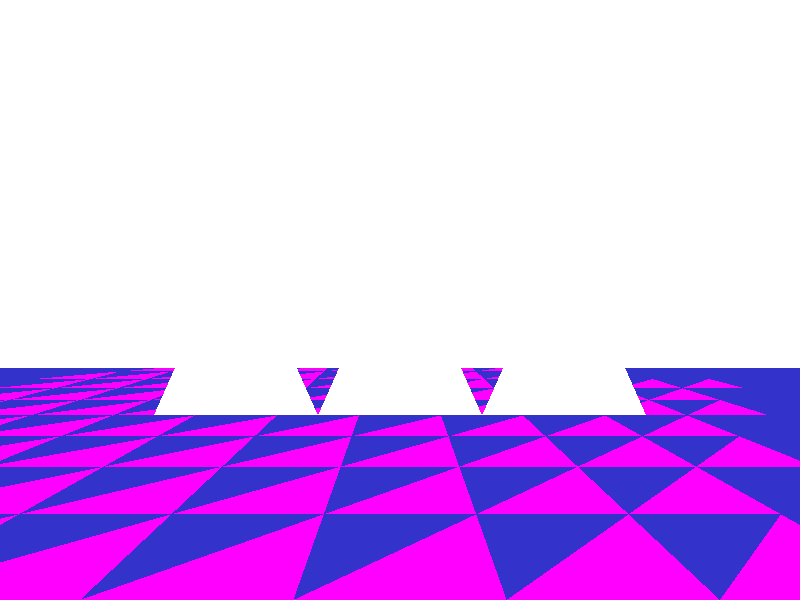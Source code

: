 // cs473, recurses
camera {
  location  <0, 0, 14>
  up        <0,  1,  0>
  right     <1.5, 0,  0>
  look_at   <0, 0, 0>
}


light_source {<-5, 3, 0> color rgb <1.0, 0.0, 1.0>}
light_source {<5, 10, 5> color rgb <0.3, 0.4, 0.5>}

// floor
plane {<0, 1, 0>, -4
  pigment {color rgb <0.2, 0.2, 0.8>}
  finish {ambient 0.4 diffuse 0.2}
  translate <0, -1, 0>
}


// back wall
plane {<0, 0, -1>, 30
  pigment {color rgb <1.0, 1.0, 1.0>}
  finish {ambient 0.4 diffuse 0.2}
}

// pyramid
// bottom row front
triangle {
  <-1, 0, 0>,
  <0, 2, 0>,
  <1, 0, 0>
  scale <4, 4, 4>
  translate <-8, -4.9999, -12>
  pigment {color rgb <1.0, 1.0, 1.0>}
  finish {ambient 0.4 diffuse 0.5}
}
triangle {
  <-1, 0, 0>,
  <0, 2, 0>,
  <1, 0, 0>
  scale <4, 4, 4>
  translate <0, -4.9999, -12>
  pigment {color rgb <1.0, 1.0, 1.0>}
  finish {ambient 0.4 diffuse 0.5}
}
triangle {
  <-1, 0, 0>,
  <0, 2, 0>,
  <1, 0, 0>
  scale <4, 4, 4>
  translate <8, -4.9999, -12>
  pigment {color rgb <1.0, 1.0, 1.0>}
  finish {ambient 0.4 diffuse 0.5}
}

// middle row
triangle {
  <-1, 0, 0>,
  <0, 2, 0>,
  <1, 0, 0>
  scale <4, 4, 4>
  translate <-4, 3, -12>
  pigment {color rgb <1.0, 1.0, 1.0>}
  finish {ambient 0.4 diffuse 0.5}
}
triangle {
  <-1, 0, 0>,
  <0, 2, 0>,
  <1, 0, 0>
  scale <4, 4, 4>
  translate <4, 3, -12>
  pigment {color rgb <1.0, 1.0, 1.0>}
  finish {ambient 0.4 diffuse 0.5}
}

// top row
triangle {
  <-1, 0, 0>,
  <0, 2, 0>,
  <1, 0, 0>
  scale <4, 4, 4>
  translate <0, 11, -12>
  pigment {color rgb <1.0, 1.0, 1.0>}
  finish {ambient 0.4 diffuse 0.5}
}


// tile the floor
// leftmost column
triangle {
  <0, 0, 0>,
  <1, 0, 0>,
  <0, 0, -1>
  scale <4, 4, 4>
  translate <-22, -4.9999, -20>
  pigment {color rgb <1.0, 0.0, 1.0>}
  finish {ambient 0.4 diffuse 0.5}
}

// one column to the right
triangle {
  <0, 0, 0>,
  <1, 0, 0>,
  <0, 0, -1>
  scale <4, 4, 4>
  translate <-18, -4.9999, -12>
  pigment {color rgb <1.0, 0.0, 1.0>}
  finish {ambient 0.4 diffuse 0.5}
}

triangle {
  <0, 0, 0>,
  <1, 0, 0>,
  <0, 0, -1>
  scale <4, 4, 4>
  translate <-18, -4.9999, -16>
  pigment {color rgb <1.0, 0.0, 1.0>}
  finish {ambient 0.4 diffuse 0.5}
}

triangle {
  <0, 0, 0>,
  <1, 0, 0>,
  <0, 0, -1>
  scale <4, 4, 4>
  translate <-18, -4.9999, -20>
  pigment {color rgb <1.0, 0.0, 1.0>}
  finish {ambient 0.4 diffuse 0.5}
}

// one column to the right
triangle {
  <0, 0, 0>,
  <1, 0, 0>,
  <0, 0, -1>
  scale <4, 4, 4>
  translate <-14, -4.9999, -4>
  pigment {color rgb <1.0, 0.0, 1.0>}
  finish {ambient 0.4 diffuse 0.5}
}

triangle {
  <0, 0, 0>,
  <1, 0, 0>,
  <0, 0, -1>
  scale <4, 4, 4>
  translate <-14, -4.9999, -8>
  pigment {color rgb <1.0, 0.0, 1.0>}
  finish {ambient 0.4 diffuse 0.5}
}

triangle {
  <0, 0, 0>,
  <1, 0, 0>,
  <0, 0, -1>
  scale <4, 4, 4>
  translate <-14, -4.9999, -12>
  pigment {color rgb <1.0, 0.0, 1.0>}
  finish {ambient 0.4 diffuse 0.5}
}
triangle {
  <0, 0, 0>,
  <1, 0, 0>,
  <0, 0, -1>
  scale <4, 4, 4>
  translate <-14, -4.9999, -16>
  pigment {color rgb <1.0, 0.0, 1.0>}
  finish {ambient 0.4 diffuse 0.5}
}

triangle {
  <0, 0, 0>,
  <1, 0, 0>,
  <0, 0, -1>
  scale <4, 4, 4>
  translate <-14, -4.9999, -20>
  pigment {color rgb <1.0, 0.0, 1.0>}
  finish {ambient 0.4 diffuse 0.5}
}

triangle {
  <0, 0, 0>,
  <1, 0, 0>,
  <0, 0, -1>
  scale <4, 4, 4>
  translate <-14, -4.9999, -24>
  pigment {color rgb <1.0, 0.0, 1.0>}
  finish {ambient 0.4 diffuse 0.5}
}

// one column to the right
triangle {
  <0, 0, 0>,
  <1, 0, 0>,
  <0, 0, -1>
  scale <4, 4, 4>
  translate <-10, -4.9999, 4>
  pigment {color rgb <1.0, 0.0, 1.0>}
  finish {ambient 0.4 diffuse 0.5}
}

triangle {
  <0, 0, 0>,
  <1, 0, 0>,
  <0, 0, -1>
  scale <4, 4, 4>
  translate <-10, -4.9999, 0>
  pigment {color rgb <1.0, 0.0, 1.0>}
  finish {ambient 0.4 diffuse 0.5}
}

triangle {
  <0, 0, 0>,
  <1, 0, 0>,
  <0, 0, -1>
  scale <4, 4, 4>
  translate <-10, -4.9999, -4>
  pigment {color rgb <1.0, 0.0, 1.0>}
  finish {ambient 0.4 diffuse 0.5}
}

triangle {
  <0, 0, 0>,
  <1, 0, 0>,
  <0, 0, -1>
  scale <4, 4, 4>
  translate <-10, -4.9999, -8>
  pigment {color rgb <1.0, 0.0, 1.0>}
  finish {ambient 0.4 diffuse 0.5}
}

triangle {
  <0, 0, 0>,
  <1, 0, 0>,
  <0, 0, -1>
  scale <4, 4, 4>
  translate <-10, -4.9999, -8>
  pigment {color rgb <1.0, 0.0, 1.0>}
  finish {ambient 0.4 diffuse 0.5}
}

triangle {
  <0, 0, 0>,
  <1, 0, 0>,
  <0, 0, -1>
  scale <4, 4, 4>
  translate <-10, -4.9999, -12>
  pigment {color rgb <1.0, 0.0, 1.0>}
  finish {ambient 0.4 diffuse 0.5}
}

triangle {
  <0, 0, 0>,
  <1, 0, 0>,
  <0, 0, -1>
  scale <4, 4, 4>
  translate <-10, -4.9999, -16>
  pigment {color rgb <1.0, 0.0, 1.0>}
  finish {ambient 0.4 diffuse 0.5}
}

triangle {
  <0, 0, 0>,
  <1, 0, 0>,
  <0, 0, -1>
  scale <4, 4, 4>
  translate <-10, -4.9999, -20>
  pigment {color rgb <1.0, 0.0, 1.0>}
  finish {ambient 0.4 diffuse 0.5}
}

triangle {
  <0, 0, 0>,
  <1, 0, 0>,
  <0, 0, -1>
  scale <4, 4, 4>
  translate <-10, -4.9999, -24>
  pigment {color rgb <1.0, 0.0, 1.0>}
  finish {ambient 0.4 diffuse 0.5}
}

triangle {
  <0, 0, 0>,
  <1, 0, 0>,
  <0, 0, -1>
  scale <4, 4, 4>
  translate <-10, -4.9999, -28>
  pigment {color rgb <1.0, 0.0, 1.0>}
  finish {ambient 0.4 diffuse 0.5}
}

triangle {
  <0, 0, 0>,
  <1, 0, 0>,
  <0, 0, -1>
  scale <4, 4, 4>
  translate <-10, -4.9999, -32>
  pigment {color rgb <1.0, 0.0, 1.0>}
  finish {ambient 0.4 diffuse 0.5}
}

triangle {
  <0, 0, 0>,
  <1, 0, 0>,
  <0, 0, -1>
  scale <4, 4, 4>
  translate <-10, -4.9999, -36>
  pigment {color rgb <1.0, 0.0, 1.0>}
  finish {ambient 0.4 diffuse 0.5}
}

triangle {
  <0, 0, 0>,
  <1, 0, 0>,
  <0, 0, -1>
  scale <4, 4, 4>
  translate <-10, -4.9999, -40>
  pigment {color rgb <1.0, 0.0, 1.0>}
  finish {ambient 0.4 diffuse 0.5}
}


// one column to the right
triangle {
  <0, 0, 0>,
  <1, 0, 0>,
  <0, 0, -1>
  scale <4, 4, 4>
  translate <-6, -4.9999, 4>
  pigment {color rgb <1.0, 0.0, 1.0>}
  finish {ambient 0.4 diffuse 0.5}
}

triangle {
  <0, 0, 0>,
  <1, 0, 0>,
  <0, 0, -1>
  scale <4, 4, 4>
  translate <-6, -4.9999, 0>
  pigment {color rgb <1.0, 0.0, 1.0>}
  finish {ambient 0.4 diffuse 0.5}
}

triangle {
  <0, 0, 0>,
  <1, 0, 0>,
  <0, 0, -1>
  scale <4, 4, 4>
  translate <-6, -4.9999, -4>
  pigment {color rgb <1.0, 0.0, 1.0>}
  finish {ambient 0.4 diffuse 0.5}
}

triangle {
  <0, 0, 0>,
  <1, 0, 0>,
  <0, 0, -1>
  scale <4, 4, 4>
  translate <-6, -4.9999, -8>
  pigment {color rgb <1.0, 0.0, 1.0>}
  finish {ambient 0.4 diffuse 0.5}
}

triangle {
  <0, 0, 0>,
  <1, 0, 0>,
  <0, 0, -1>
  scale <4, 4, 4>
  translate <-6, -4.9999, -12>
  pigment {color rgb <1.0, 0.0, 1.0>}
  finish {ambient 0.4 diffuse 0.5}
}

triangle {
  <0, 0, 0>,
  <1, 0, 0>,
  <0, 0, -1>
  scale <4, 4, 4>
  translate <-6, -4.9999, -16>
  pigment {color rgb <1.0, 0.0, 1.0>}
  finish {ambient 0.4 diffuse 0.5}
}

triangle {
  <0, 0, 0>,
  <1, 0, 0>,
  <0, 0, -1>
  scale <4, 4, 4>
  translate <-6, -4.9999, -20>
  pigment {color rgb <1.0, 0.0, 1.0>}
  finish {ambient 0.4 diffuse 0.5}
}

triangle {
  <0, 0, 0>,
  <1, 0, 0>,
  <0, 0, -1>
  scale <4, 4, 4>
  translate <-6, -4.9999, -24>
  pigment {color rgb <1.0, 0.0, 1.0>}
  finish {ambient 0.4 diffuse 0.5}
}

triangle {
  <0, 0, 0>,
  <1, 0, 0>,
  <0, 0, -1>
  scale <4, 4, 4>
  translate <-6, -4.9999, -28>
  pigment {color rgb <1.0, 0.0, 1.0>}
  finish {ambient 0.4 diffuse 0.5}
}

triangle {
  <0, 0, 0>,
  <1, 0, 0>,
  <0, 0, -1>
  scale <4, 4, 4>
  translate <-6, -4.9999, -32>
  pigment {color rgb <1.0, 0.0, 1.0>}
  finish {ambient 0.4 diffuse 0.5}
}

triangle {
  <0, 0, 0>,
  <1, 0, 0>,
  <0, 0, -1>
  scale <4, 4, 4>
  translate <-6, -4.9999, -36>
  pigment {color rgb <1.0, 0.0, 1.0>}
  finish {ambient 0.4 diffuse 0.5}
}

triangle {
  <0, 0, 0>,
  <1, 0, 0>,
  <0, 0, -1>
  scale <4, 4, 4>
  translate <-6, -4.9999, -40>
  pigment {color rgb <1.0, 0.0, 1.0>}
  finish {ambient 0.4 diffuse 0.5}
}

triangle {
  <0, 0, 0>,
  <1, 0, 0>,
  <0, 0, -1>
  scale <4, 4, 4>
  translate <-6, -4.9999, -44>
  pigment {color rgb <1.0, 0.0, 1.0>}
  finish {ambient 0.4 diffuse 0.5}
}

triangle {
  <0, 0, 0>,
  <1, 0, 0>,
  <0, 0, -1>
  scale <4, 4, 4>
  translate <-6, -4.9999, -48>
  pigment {color rgb <1.0, 0.0, 1.0>}
  finish {ambient 0.4 diffuse 0.5}
}


// one more column to the right
triangle {
  <0, 0, 0>,
  <1, 0, 0>,
  <0, 0, -1>
  scale <4, 4, 4>
  translate <-2, -4.9999, 4>
  pigment {color rgb <1.0, 0.0, 1.0>}
  finish {ambient 0.4 diffuse 0.5}
}

triangle {
  <0, 0, 0>,
  <1, 0, 0>,
  <0, 0, -1>
  scale <4, 4, 4>
  translate <-2, -4.9999, 0>
  pigment {color rgb <1.0, 0.0, 1.0>}
  finish {ambient 0.4 diffuse 0.5}
}

triangle {
  <0, 0, 0>,
  <1, 0, 0>,
  <0, 0, -1>
  scale <4, 4, 4>
  translate <-2, -4.9999, -4>
  pigment {color rgb <1.0, 0.0, 1.0>}
  finish {ambient 0.4 diffuse 0.5}
}

triangle {
  <0, 0, 0>,
  <1, 0, 0>,
  <0, 0, -1>
  scale <4, 4, 4>
  translate <-2, -4.9999, -8>
  pigment {color rgb <1.0, 0.0, 1.0>}
  finish {ambient 0.4 diffuse 0.5}
}

triangle {
  <0, 0, 0>,
  <1, 0, 0>,
  <0, 0, -1>
  scale <4, 4, 4>
  translate <-2, -4.9999, -12>
  pigment {color rgb <1.0, 0.0, 1.0>}
  finish {ambient 0.4 diffuse 0.5}
}

triangle {
  <0, 0, 0>,
  <1, 0, 0>,
  <0, 0, -1>
  scale <4, 4, 4>
  translate <-2, -4.9999, -16>
  pigment {color rgb <1.0, 0.0, 1.0>}
  finish {ambient 0.4 diffuse 0.5}
}

triangle {
  <0, 0, 0>,
  <1, 0, 0>,
  <0, 0, -1>
  scale <4, 4, 4>
  translate <-2, -4.9999, -20>
  pigment {color rgb <1.0, 0.0, 1.0>}
  finish {ambient 0.4 diffuse 0.5}
}

triangle {
  <0, 0, 0>,
  <1, 0, 0>,
  <0, 0, -1>
  scale <4, 4, 4>
  translate <-2, -4.9999, -24>
  pigment {color rgb <1.0, 0.0, 1.0>}
  finish {ambient 0.4 diffuse 0.5}
}

triangle {
  <0, 0, 0>,
  <1, 0, 0>,
  <0, 0, -1>
  scale <4, 4, 4>
  translate <-2, -4.9999, -28>
  pigment {color rgb <1.0, 0.0, 1.0>}
  finish {ambient 0.4 diffuse 0.5}
}

triangle {
  <0, 0, 0>,
  <1, 0, 0>,
  <0, 0, -1>
  scale <4, 4, 4>
  translate <-2, -4.9999, -32>
  pigment {color rgb <1.0, 0.0, 1.0>}
  finish {ambient 0.4 diffuse 0.5}
}

triangle {
  <0, 0, 0>,
  <1, 0, 0>,
  <0, 0, -1>
  scale <4, 4, 4>
  translate <-2, -4.9999, -36>
  pigment {color rgb <1.0, 0.0, 1.0>}
  finish {ambient 0.4 diffuse 0.5}
}


// one more column to the right

triangle {
  <0, 0, 0>,
  <1, 0, 0>,
  <0, 0, -1>
  scale <4, 4, 4>
  translate <2, -4.9999, 4>
  pigment {color rgb <1.0, 0.0, 1.0>}
  finish {ambient 0.4 diffuse 0.5}
}


triangle {
  <0, 0, 0>,
  <1, 0, 0>,
  <0, 0, -1>
  scale <4, 4, 4>
  translate <2, -4.9999, 0>
  pigment {color rgb <1.0, 0.0, 1.0>}
  finish {ambient 0.4 diffuse 0.5}
}


triangle {
  <0, 0, 0>,
  <1, 0, 0>,
  <0, 0, -1>
  scale <4, 4, 4>
  translate <2, -4.9999, -4>
  pigment {color rgb <1.0, 0.0, 1.0>}
  finish {ambient 0.4 diffuse 0.5}
}


triangle {
  <0, 0, 0>,
  <1, 0, 0>,
  <0, 0, -1>
  scale <4, 4, 4>
  translate <2, -4.9999, -8>
  pigment {color rgb <1.0, 0.0, 1.0>}
  finish {ambient 0.4 diffuse 0.5}
}


triangle {
  <0, 0, 0>,
  <1, 0, 0>,
  <0, 0, -1>
  scale <4, 4, 4>
  translate <2, -4.9999, -12>
  pigment {color rgb <1.0, 0.0, 1.0>}
  finish {ambient 0.4 diffuse 0.5}
}


triangle {
  <0, 0, 0>,
  <1, 0, 0>,
  <0, 0, -1>
  scale <4, 4, 4>
  translate <2, -4.9999, -16>
  pigment {color rgb <1.0, 0.0, 1.0>}
  finish {ambient 0.4 diffuse 0.5}
}


triangle {
  <0, 0, 0>,
  <1, 0, 0>,
  <0, 0, -1>
  scale <4, 4, 4>
  translate <2, -4.9999, -20>
  pigment {color rgb <1.0, 0.0, 1.0>}
  finish {ambient 0.4 diffuse 0.5}
}


triangle {
  <0, 0, 0>,
  <1, 0, 0>,
  <0, 0, -1>
  scale <4, 4, 4>
  translate <2, -4.9999, -24>
  pigment {color rgb <1.0, 0.0, 1.0>}
  finish {ambient 0.4 diffuse 0.5}
}


triangle {
  <0, 0, 0>,
  <1, 0, 0>,
  <0, 0, -1>
  scale <4, 4, 4>
  translate <2, -4.9999, -28>
  pigment {color rgb <1.0, 0.0, 1.0>}
  finish {ambient 0.4 diffuse 0.5}
}


// one more column to the right
triangle {
  <0, 0, 0>,
  <1, 0, 0>,
  <0, 0, -1>
  scale <4, 4, 4>
  translate <6, -4.9999, 4>
  pigment {color rgb <1.0, 0.0, 1.0>}
  finish {ambient 0.4 diffuse 0.5}
}

triangle {
  <0, 0, 0>,
  <1, 0, 0>,
  <0, 0, -1>
  scale <4, 4, 4>
  translate <6, -4.9999, 0>
  pigment {color rgb <1.0, 0.0, 1.0>}
  finish {ambient 0.4 diffuse 0.5}
}

triangle {
  <0, 0, 0>,
  <1, 0, 0>,
  <0, 0, -1>
  scale <4, 4, 4>
  translate <6, -4.9999, -4>
  pigment {color rgb <1.0, 0.0, 1.0>}
  finish {ambient 0.4 diffuse 0.5}
}

triangle {
  <0, 0, 0>,
  <1, 0, 0>,
  <0, 0, -1>
  scale <4, 4, 4>
  translate <6, -4.9999, -8>
  pigment {color rgb <1.0, 0.0, 1.0>}
  finish {ambient 0.4 diffuse 0.5}
}

triangle {
  <0, 0, 0>,
  <1, 0, 0>,
  <0, 0, -1>
  scale <4, 4, 4>
  translate <6, -4.9999, -12>
  pigment {color rgb <1.0, 0.0, 1.0>}
  finish {ambient 0.4 diffuse 0.5}
}

triangle {
  <0, 0, 0>,
  <1, 0, 0>,
  <0, 0, -1>
  scale <4, 4, 4>
  translate <6, -4.9999, -16>
  pigment {color rgb <1.0, 0.0, 1.0>}
  finish {ambient 0.4 diffuse 0.5}
}

triangle {
  <0, 0, 0>,
  <1, 0, 0>,
  <0, 0, -1>
  scale <4, 4, 4>
  translate <6, -4.9999, -20>
  pigment {color rgb <1.0, 0.0, 1.0>}
  finish {ambient 0.4 diffuse 0.5}
}

triangle {
  <0, 0, 0>,
  <1, 0, 0>,
  <0, 0, -1>
  scale <4, 4, 4>
  translate <6, -4.9999, -24>
  pigment {color rgb <1.0, 0.0, 1.0>}
  finish {ambient 0.4 diffuse 0.5}
}

triangle {
  <0, 0, 0>,
  <1, 0, 0>,
  <0, 0, -1>
  scale <4, 4, 4>
  translate <6, -4.9999, -28>
  pigment {color rgb <1.0, 0.0, 1.0>}
  finish {ambient 0.4 diffuse 0.5}
}

// one more column to the right
triangle {
  <0, 0, 0>,
  <1, 0, 0>,
  <0, 0, -1>
  scale <4, 4, 4>
  translate <10, -4.9999, 4>
  pigment {color rgb <1.0, 0.0, 1.0>}
  finish {ambient 0.4 diffuse 0.5}
}

triangle {
  <0, 0, 0>,
  <1, 0, 0>,
  <0, 0, -1>
  scale <4, 4, 4>
  translate <10, -4.9999, 0>
  pigment {color rgb <1.0, 0.0, 1.0>}
  finish {ambient 0.4 diffuse 0.5}
}

triangle {
  <0, 0, 0>,
  <1, 0, 0>,
  <0, 0, -1>
  scale <4, 4, 4>
  translate <10, -4.9999, -4>
  pigment {color rgb <1.0, 0.0, 1.0>}
  finish {ambient 0.4 diffuse 0.5}
}

triangle {
  <0, 0, 0>,
  <1, 0, 0>,
  <0, 0, -1>
  scale <4, 4, 4>
  translate <10, -4.9999, -8>
  pigment {color rgb <1.0, 0.0, 1.0>}
  finish {ambient 0.4 diffuse 0.5}
}

triangle {
  <0, 0, 0>,
  <1, 0, 0>,
  <0, 0, -1>
  scale <4, 4, 4>
  translate <10, -4.9999, -12>
  pigment {color rgb <1.0, 0.0, 1.0>}
  finish {ambient 0.4 diffuse 0.5}
}

triangle {
  <0, 0, 0>,
  <1, 0, 0>,
  <0, 0, -1>
  scale <4, 4, 4>
  translate <10, -4.9999, -16>
  pigment {color rgb <1.0, 0.0, 1.0>}
  finish {ambient 0.4 diffuse 0.5}
}

triangle {
  <0, 0, 0>,
  <1, 0, 0>,
  <0, 0, -1>
  scale <4, 4, 4>
  translate <10, -4.9999, -20>
  pigment {color rgb <1.0, 0.0, 1.0>}
  finish {ambient 0.4 diffuse 0.5}
}

triangle {
  <0, 0, 0>,
  <1, 0, 0>,
  <0, 0, -1>
  scale <4, 4, 4>
  translate <10, -4.9999, -24>
  pigment {color rgb <1.0, 0.0, 1.0>}
  finish {ambient 0.4 diffuse 0.5}
}

triangle {
  <0, 0, 0>,
  <1, 0, 0>,
  <0, 0, -1>
  scale <4, 4, 4>
  translate <10, -4.9999, -28>
  pigment {color rgb <1.0, 0.0, 1.0>}
  finish {ambient 0.4 diffuse 0.5}
}

// one more column to the right
triangle {
  <0, 0, 0>,
  <1, 0, 0>,
  <0, 0, -1>
  scale <4, 4, 4>
  translate <14, -4.9999, -4>
  pigment {color rgb <1.0, 0.0, 1.0>}
  finish {ambient 0.4 diffuse 0.5}
}

triangle {
  <0, 0, 0>,
  <1, 0, 0>,
  <0, 0, -1>
  scale <4, 4, 4>
  translate <14, -4.9999, -8>
  pigment {color rgb <1.0, 0.0, 1.0>}
  finish {ambient 0.4 diffuse 0.5}
}

triangle {
  <0, 0, 0>,
  <1, 0, 0>,
  <0, 0, -1>
  scale <4, 4, 4>
  translate <14, -4.9999, -12>
  pigment {color rgb <1.0, 0.0, 1.0>}
  finish {ambient 0.4 diffuse 0.5}
}

triangle {
  <0, 0, 0>,
  <1, 0, 0>,
  <0, 0, -1>
  scale <4, 4, 4>
  translate <14, -4.9999, -16>
  pigment {color rgb <1.0, 0.0, 1.0>}
  finish {ambient 0.4 diffuse 0.5}
}

triangle {
  <0, 0, 0>,
  <1, 0, 0>,
  <0, 0, -1>
  scale <4, 4, 4>
  translate <14, -4.9999, -20>
  pigment {color rgb <1.0, 0.0, 1.0>}
  finish {ambient 0.4 diffuse 0.5}
}

triangle {
  <0, 0, 0>,
  <1, 0, 0>,
  <0, 0, -1>
  scale <4, 4, 4>
  translate <14, -4.9999, -24>
  pigment {color rgb <1.0, 0.0, 1.0>}
  finish {ambient 0.4 diffuse 0.5}
}

// one more column to the right
triangle {
  <0, 0, 0>,
  <1, 0, 0>,
  <0, 0, -1>
  scale <4, 4, 4>
  translate <18, -4.9999, -8>
  pigment {color rgb <1.0, 0.0, 1.0>}
  finish {ambient 0.4 diffuse 0.5}
}

triangle {
  <0, 0, 0>,
  <1, 0, 0>,
  <0, 0, -1>
  scale <4, 4, 4>
  translate <18, -4.9999, -12>
  pigment {color rgb <1.0, 0.0, 1.0>}
  finish {ambient 0.4 diffuse 0.5}
}

triangle {
  <0, 0, 0>,
  <1, 0, 0>,
  <0, 0, -1>
  scale <4, 4, 4>
  translate <18, -4.9999, -16>
  pigment {color rgb <1.0, 0.0, 1.0>}
  finish {ambient 0.4 diffuse 0.5}
}

triangle {
  <0, 0, 0>,
  <1, 0, 0>,
  <0, 0, -1>
  scale <4, 4, 4>
  translate <18, -4.9999, -20>
  pigment {color rgb <1.0, 0.0, 1.0>}
  finish {ambient 0.4 diffuse 0.5}
}

triangle {
  <0, 0, 0>,
  <1, 0, 0>,
  <0, 0, -1>
  scale <4, 4, 4>
  translate <18, -4.9999, -24>
  pigment {color rgb <1.0, 0.0, 1.0>}
  finish {ambient 0.4 diffuse 0.5}
}

triangle {
  <0, 0, 0>,
  <1, 0, 0>,
  <0, 0, -1>
  scale <4, 4, 4>
  translate <18, -4.9999, -28>
  pigment {color rgb <1.0, 0.0, 1.0>}
  finish {ambient 0.4 diffuse 0.5}
}

// one more column to the right
triangle {
  <0, 0, 0>,
  <1, 0, 0>,
  <0, 0, -1>
  scale <4, 4, 4>
  translate <22, -4.9999, -12>
  pigment {color rgb <1.0, 0.0, 1.0>}
  finish {ambient 0.4 diffuse 0.5}
}

triangle {
  <0, 0, 0>,
  <1, 0, 0>,
  <0, 0, -1>
  scale <4, 4, 4>
  translate <22, -4.9999, -16>
  pigment {color rgb <1.0, 0.0, 1.0>}
  finish {ambient 0.4 diffuse 0.5}
}

triangle {
  <0, 0, 0>,
  <1, 0, 0>,
  <0, 0, -1>
  scale <4, 4, 4>
  translate <22, -4.9999, -20>
  pigment {color rgb <1.0, 0.0, 1.0>}
  finish {ambient 0.4 diffuse 0.5}
}

triangle {
  <0, 0, 0>,
  <1, 0, 0>,
  <0, 0, -1>
  scale <4, 4, 4>
  translate <22, -4.9999, -24>
  pigment {color rgb <1.0, 0.0, 1.0>}
  finish {ambient 0.4 diffuse 0.5}
}

